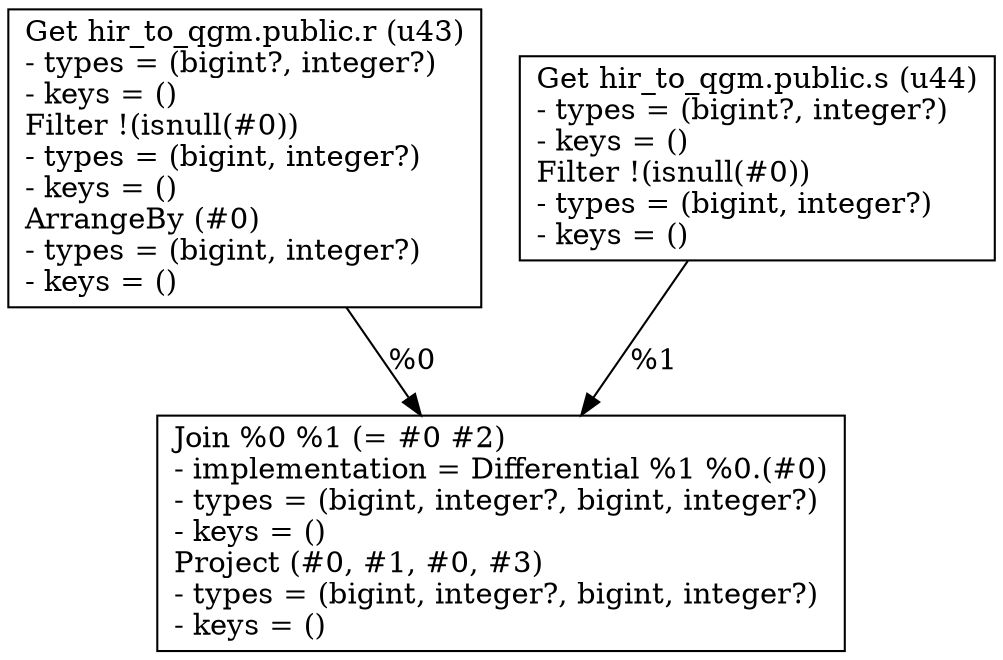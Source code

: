 digraph G {
    node0 [shape = record, label="Get hir_to_qgm.public.r (u43)\l- types = (bigint?, integer?)\l- keys = ()\lFilter !(isnull(#0))\l- types = (bigint, integer?)\l- keys = ()\lArrangeBy (#0)\l- types = (bigint, integer?)\l- keys = ()\l"]
    node1 [shape = record, label="Get hir_to_qgm.public.s (u44)\l- types = (bigint?, integer?)\l- keys = ()\lFilter !(isnull(#0))\l- types = (bigint, integer?)\l- keys = ()\l"]
    node2 [shape = record, label="Join %0 %1 (= #0 #2)\l- implementation = Differential %1 %0.(#0)\l- types = (bigint, integer?, bigint, integer?)\l- keys = ()\lProject (#0, #1, #0, #3)\l- types = (bigint, integer?, bigint, integer?)\l- keys = ()\l"]
    node1 -> node2 [label = "%1\l"]
    node0 -> node2 [label = "%0\l"]
}
